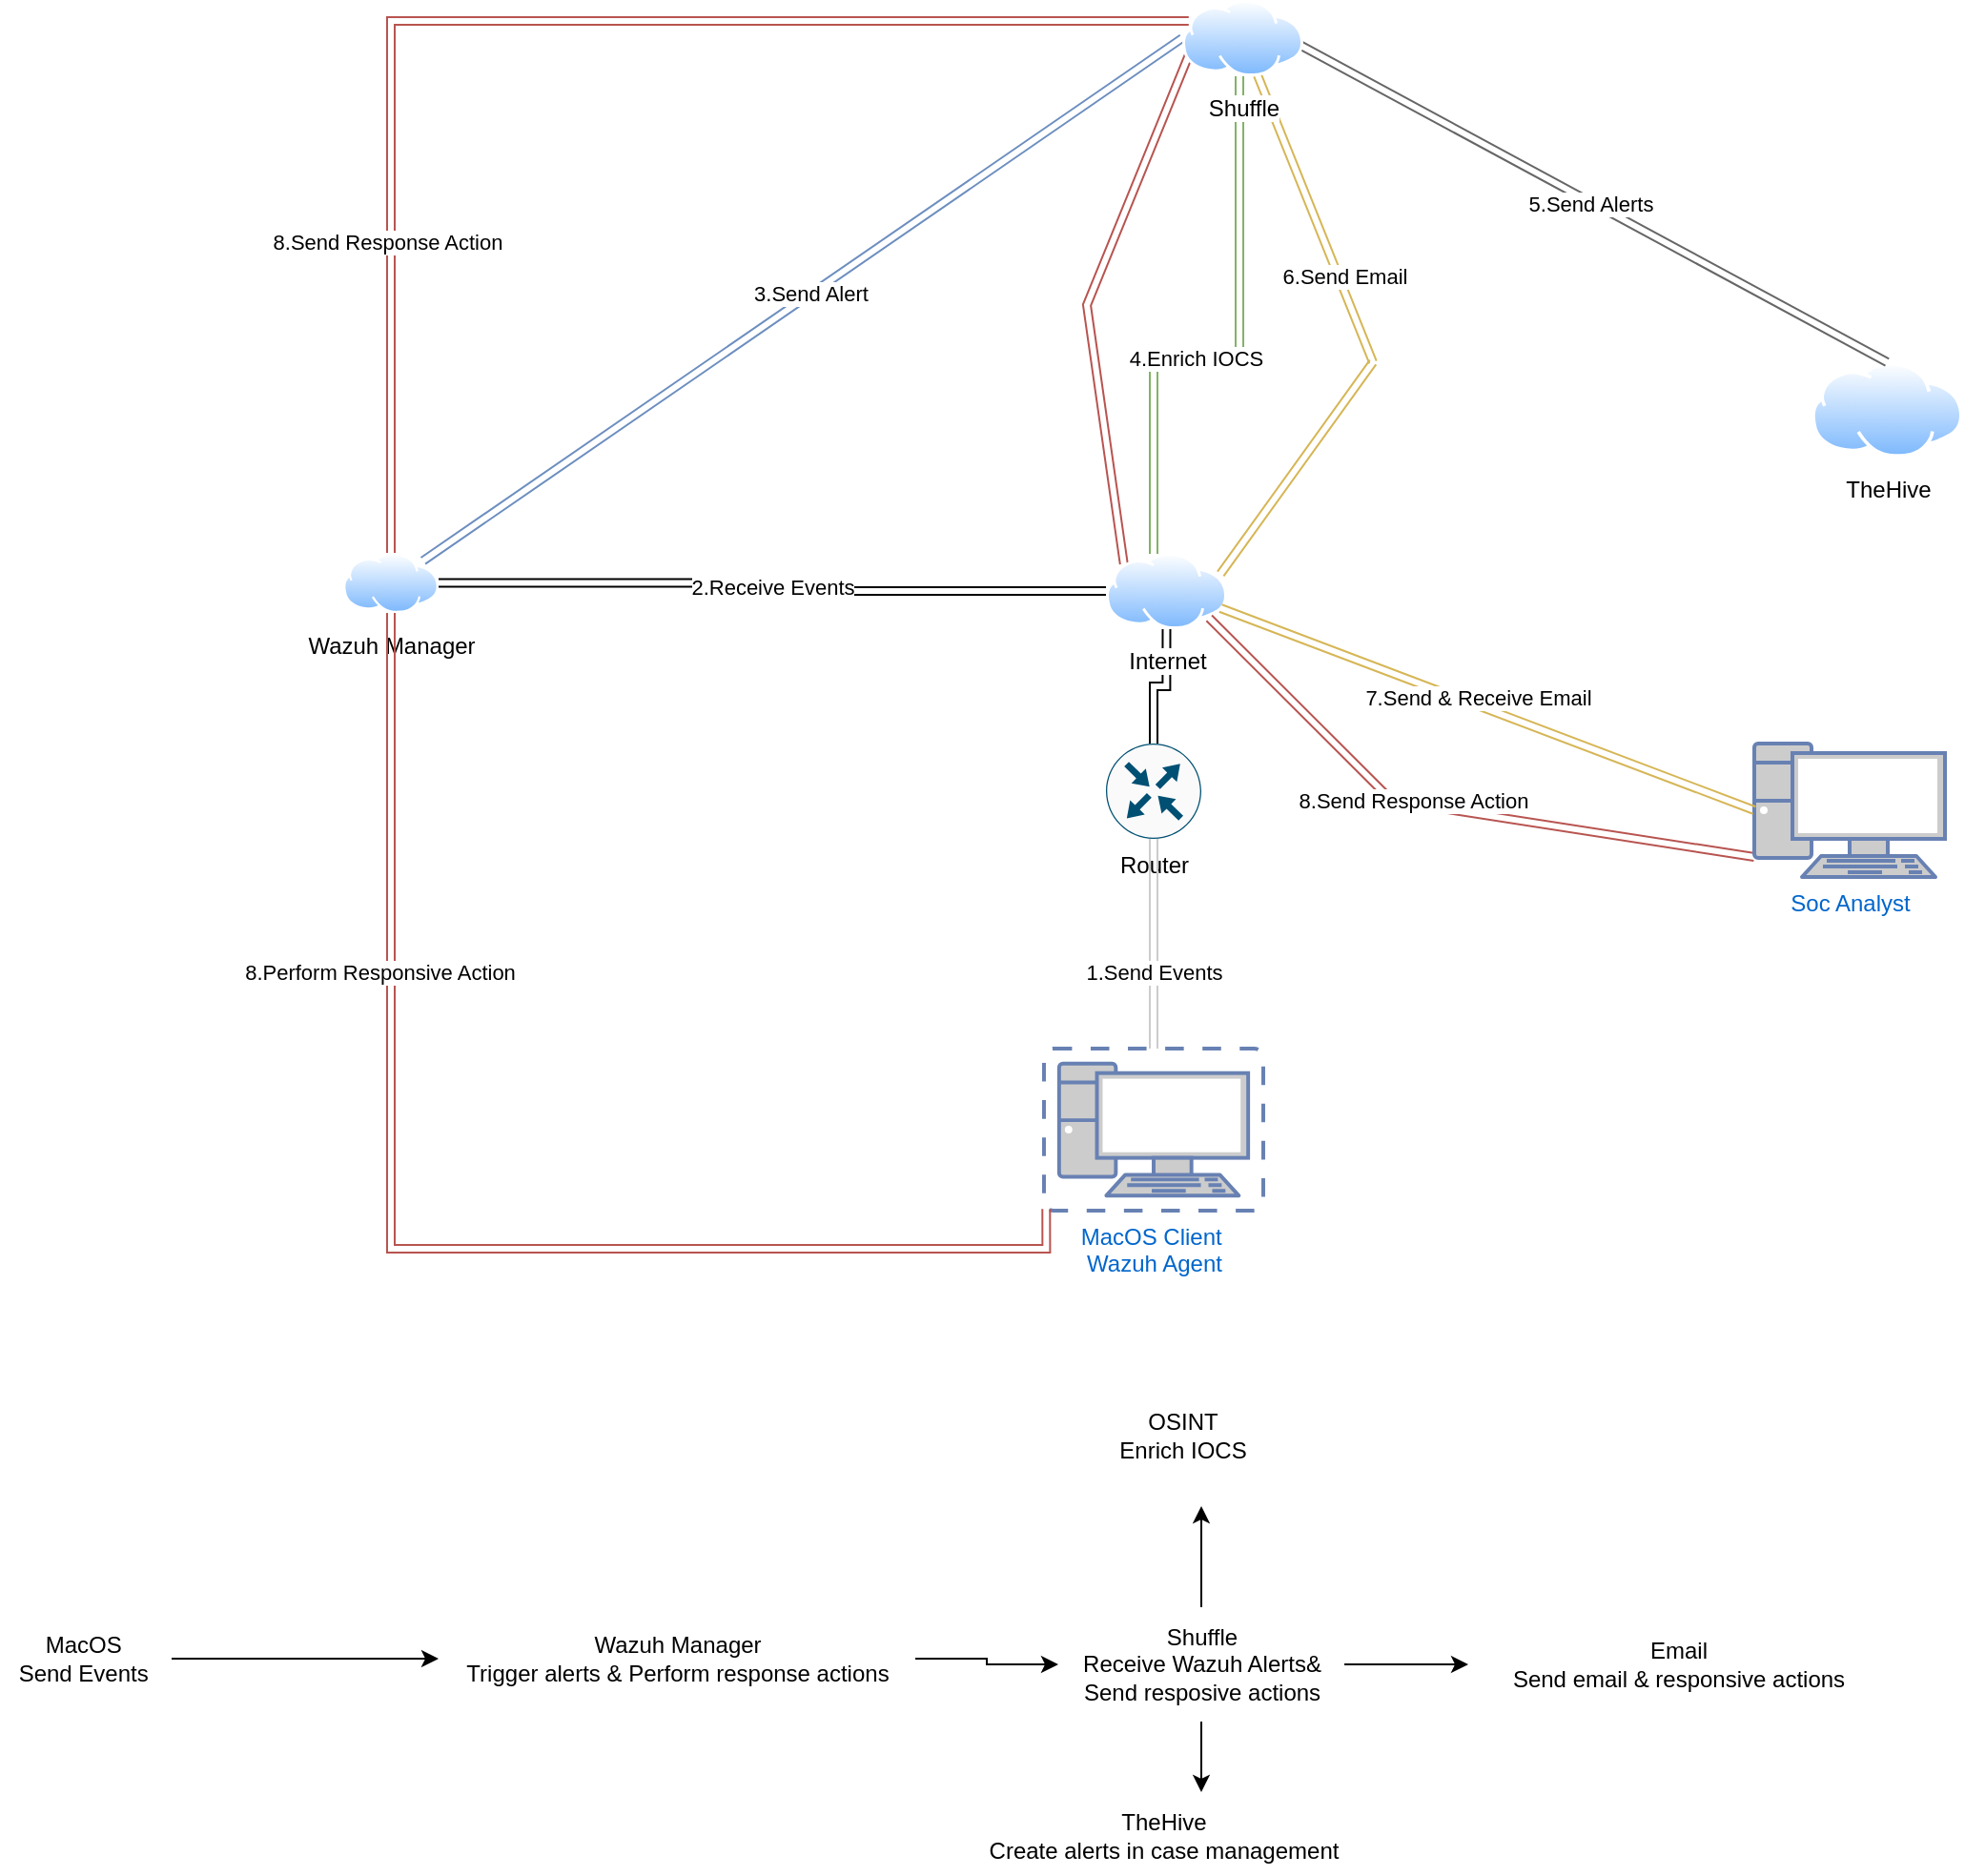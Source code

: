 <mxfile version="26.1.3">
  <diagram name="Page-1" id="lVCN6SBP4n0pXqfFCzkh">
    <mxGraphModel dx="2220" dy="826" grid="1" gridSize="10" guides="1" tooltips="1" connect="1" arrows="1" fold="1" page="1" pageScale="1" pageWidth="827" pageHeight="1169" math="0" shadow="0">
      <root>
        <mxCell id="0" />
        <mxCell id="1" parent="0" />
        <mxCell id="epIfoXGXRkDR1UJ0JWg6-1" value="MacOS Client&amp;nbsp;&lt;div&gt;Wazuh Agent&lt;/div&gt;" style="fontColor=#0066CC;verticalAlign=top;verticalLabelPosition=bottom;labelPosition=center;align=center;html=1;outlineConnect=0;fillColor=#CCCCCC;strokeColor=#6881B3;gradientColor=none;gradientDirection=north;strokeWidth=2;shape=mxgraph.networks.virtual_pc;" vertex="1" parent="1">
          <mxGeometry x="327.5" y="720" width="115" height="85" as="geometry" />
        </mxCell>
        <mxCell id="epIfoXGXRkDR1UJ0JWg6-13" style="edgeStyle=orthogonalEdgeStyle;rounded=0;orthogonalLoop=1;jettySize=auto;html=1;entryX=0.5;entryY=1;entryDx=0;entryDy=0;shape=link;" edge="1" parent="1" source="epIfoXGXRkDR1UJ0JWg6-3" target="epIfoXGXRkDR1UJ0JWg6-5">
          <mxGeometry relative="1" as="geometry" />
        </mxCell>
        <mxCell id="epIfoXGXRkDR1UJ0JWg6-3" value="Router" style="sketch=0;points=[[0.5,0,0],[1,0.5,0],[0.5,1,0],[0,0.5,0],[0.145,0.145,0],[0.856,0.145,0],[0.855,0.856,0],[0.145,0.855,0]];verticalLabelPosition=bottom;html=1;verticalAlign=top;aspect=fixed;align=center;pointerEvents=1;shape=mxgraph.cisco19.rect;prIcon=router;fillColor=#FAFAFA;strokeColor=#005073;" vertex="1" parent="1">
          <mxGeometry x="360" y="560" width="50" height="50" as="geometry" />
        </mxCell>
        <mxCell id="epIfoXGXRkDR1UJ0JWg6-17" style="rounded=0;orthogonalLoop=1;jettySize=auto;html=1;entryX=0;entryY=0.5;entryDx=0;entryDy=0;shape=link;fillColor=#dae8fc;strokeColor=#6c8ebf;" edge="1" parent="1" source="epIfoXGXRkDR1UJ0JWg6-4" target="epIfoXGXRkDR1UJ0JWg6-7">
          <mxGeometry relative="1" as="geometry" />
        </mxCell>
        <mxCell id="epIfoXGXRkDR1UJ0JWg6-18" value="3.Send Alert" style="edgeLabel;html=1;align=center;verticalAlign=middle;resizable=0;points=[];" vertex="1" connectable="0" parent="epIfoXGXRkDR1UJ0JWg6-17">
          <mxGeometry x="0.019" y="1" relative="1" as="geometry">
            <mxPoint as="offset" />
          </mxGeometry>
        </mxCell>
        <mxCell id="epIfoXGXRkDR1UJ0JWg6-4" value="Wazuh Manager" style="image;aspect=fixed;perimeter=ellipsePerimeter;html=1;align=center;shadow=0;dashed=0;spacingTop=3;image=img/lib/active_directory/internet_cloud.svg;" vertex="1" parent="1">
          <mxGeometry x="-40" y="460" width="50" height="31.5" as="geometry" />
        </mxCell>
        <mxCell id="epIfoXGXRkDR1UJ0JWg6-14" style="edgeStyle=orthogonalEdgeStyle;rounded=0;orthogonalLoop=1;jettySize=auto;html=1;shape=link;" edge="1" parent="1" source="epIfoXGXRkDR1UJ0JWg6-5" target="epIfoXGXRkDR1UJ0JWg6-4">
          <mxGeometry relative="1" as="geometry" />
        </mxCell>
        <mxCell id="epIfoXGXRkDR1UJ0JWg6-15" value="2.Receive Events" style="edgeLabel;html=1;align=center;verticalAlign=middle;resizable=0;points=[];" vertex="1" connectable="0" parent="epIfoXGXRkDR1UJ0JWg6-14">
          <mxGeometry relative="1" as="geometry">
            <mxPoint as="offset" />
          </mxGeometry>
        </mxCell>
        <mxCell id="epIfoXGXRkDR1UJ0JWg6-26" style="rounded=0;orthogonalLoop=1;jettySize=auto;html=1;exitX=1;exitY=0.25;exitDx=0;exitDy=0;shape=link;fillColor=#fff2cc;strokeColor=#d6b656;" edge="1" parent="1" source="epIfoXGXRkDR1UJ0JWg6-5">
          <mxGeometry relative="1" as="geometry">
            <mxPoint x="500" y="360" as="targetPoint" />
          </mxGeometry>
        </mxCell>
        <mxCell id="epIfoXGXRkDR1UJ0JWg6-36" style="rounded=0;orthogonalLoop=1;jettySize=auto;html=1;exitX=0;exitY=0;exitDx=0;exitDy=0;entryX=0;entryY=0.75;entryDx=0;entryDy=0;shape=link;fillColor=#f8cecc;strokeColor=#b85450;" edge="1" parent="1" source="epIfoXGXRkDR1UJ0JWg6-5" target="epIfoXGXRkDR1UJ0JWg6-7">
          <mxGeometry relative="1" as="geometry">
            <Array as="points">
              <mxPoint x="350" y="330" />
            </Array>
          </mxGeometry>
        </mxCell>
        <mxCell id="epIfoXGXRkDR1UJ0JWg6-5" value="Internet" style="image;aspect=fixed;perimeter=ellipsePerimeter;html=1;align=center;shadow=0;dashed=0;spacingTop=3;image=img/lib/active_directory/internet_cloud.svg;" vertex="1" parent="1">
          <mxGeometry x="360" y="460" width="63.49" height="40" as="geometry" />
        </mxCell>
        <mxCell id="epIfoXGXRkDR1UJ0JWg6-6" value="TheHive" style="image;aspect=fixed;perimeter=ellipsePerimeter;html=1;align=center;shadow=0;dashed=0;spacingTop=3;image=img/lib/active_directory/internet_cloud.svg;" vertex="1" parent="1">
          <mxGeometry x="730" y="360" width="79.37" height="50" as="geometry" />
        </mxCell>
        <mxCell id="epIfoXGXRkDR1UJ0JWg6-19" style="edgeStyle=orthogonalEdgeStyle;rounded=0;orthogonalLoop=1;jettySize=auto;html=1;shape=link;fillColor=#d5e8d4;strokeColor=#82b366;" edge="1" parent="1" source="epIfoXGXRkDR1UJ0JWg6-7" target="epIfoXGXRkDR1UJ0JWg6-5">
          <mxGeometry relative="1" as="geometry">
            <Array as="points">
              <mxPoint x="430" y="359" />
              <mxPoint x="385" y="359" />
            </Array>
          </mxGeometry>
        </mxCell>
        <mxCell id="epIfoXGXRkDR1UJ0JWg6-20" value="4.Enrich IOCS" style="edgeLabel;html=1;align=center;verticalAlign=middle;resizable=0;points=[];" vertex="1" connectable="0" parent="epIfoXGXRkDR1UJ0JWg6-19">
          <mxGeometry x="0.165" y="-1" relative="1" as="geometry">
            <mxPoint as="offset" />
          </mxGeometry>
        </mxCell>
        <mxCell id="epIfoXGXRkDR1UJ0JWg6-21" style="rounded=0;orthogonalLoop=1;jettySize=auto;html=1;entryX=0.5;entryY=0;entryDx=0;entryDy=0;shape=link;fillColor=#f5f5f5;strokeColor=#666666;" edge="1" parent="1" target="epIfoXGXRkDR1UJ0JWg6-6">
          <mxGeometry relative="1" as="geometry">
            <mxPoint x="455.062" y="190.002" as="sourcePoint" />
            <mxPoint x="755" y="364.93" as="targetPoint" />
          </mxGeometry>
        </mxCell>
        <mxCell id="epIfoXGXRkDR1UJ0JWg6-22" value="5.Send Alerts" style="edgeLabel;html=1;align=center;verticalAlign=middle;resizable=0;points=[];" vertex="1" connectable="0" parent="epIfoXGXRkDR1UJ0JWg6-21">
          <mxGeometry x="0.01" y="-1" relative="1" as="geometry">
            <mxPoint as="offset" />
          </mxGeometry>
        </mxCell>
        <mxCell id="epIfoXGXRkDR1UJ0JWg6-25" style="rounded=0;orthogonalLoop=1;jettySize=auto;html=1;shape=link;fillColor=#fff2cc;strokeColor=#d6b656;" edge="1" parent="1" source="epIfoXGXRkDR1UJ0JWg6-7">
          <mxGeometry relative="1" as="geometry">
            <mxPoint x="500" y="360" as="targetPoint" />
          </mxGeometry>
        </mxCell>
        <mxCell id="epIfoXGXRkDR1UJ0JWg6-27" value="6.Send Email" style="edgeLabel;html=1;align=center;verticalAlign=middle;resizable=0;points=[];" vertex="1" connectable="0" parent="epIfoXGXRkDR1UJ0JWg6-25">
          <mxGeometry x="0.416" y="3" relative="1" as="geometry">
            <mxPoint as="offset" />
          </mxGeometry>
        </mxCell>
        <mxCell id="epIfoXGXRkDR1UJ0JWg6-37" style="edgeStyle=orthogonalEdgeStyle;rounded=0;orthogonalLoop=1;jettySize=auto;html=1;exitX=0;exitY=0.25;exitDx=0;exitDy=0;shape=link;fillColor=#f8cecc;strokeColor=#b85450;" edge="1" parent="1" source="epIfoXGXRkDR1UJ0JWg6-7" target="epIfoXGXRkDR1UJ0JWg6-4">
          <mxGeometry relative="1" as="geometry" />
        </mxCell>
        <mxCell id="epIfoXGXRkDR1UJ0JWg6-38" value="8.Send Response Action" style="edgeLabel;html=1;align=center;verticalAlign=middle;resizable=0;points=[];" vertex="1" connectable="0" parent="epIfoXGXRkDR1UJ0JWg6-37">
          <mxGeometry x="0.533" y="-2" relative="1" as="geometry">
            <mxPoint as="offset" />
          </mxGeometry>
        </mxCell>
        <mxCell id="epIfoXGXRkDR1UJ0JWg6-7" value="Shuffle" style="image;aspect=fixed;perimeter=ellipsePerimeter;html=1;align=center;shadow=0;dashed=0;spacingTop=3;image=img/lib/active_directory/internet_cloud.svg;imageBorder=none;imageBackground=none;" vertex="1" parent="1">
          <mxGeometry x="400" y="170" width="63.49" height="40" as="geometry" />
        </mxCell>
        <mxCell id="epIfoXGXRkDR1UJ0JWg6-34" style="rounded=0;orthogonalLoop=1;jettySize=auto;html=1;exitX=0;exitY=0.85;exitDx=0;exitDy=0;exitPerimeter=0;entryX=1;entryY=1;entryDx=0;entryDy=0;shape=link;fillColor=#f8cecc;strokeColor=#b85450;" edge="1" parent="1" source="epIfoXGXRkDR1UJ0JWg6-10" target="epIfoXGXRkDR1UJ0JWg6-5">
          <mxGeometry relative="1" as="geometry">
            <Array as="points">
              <mxPoint x="510" y="590" />
            </Array>
          </mxGeometry>
        </mxCell>
        <mxCell id="epIfoXGXRkDR1UJ0JWg6-35" value="8.Send Response Action" style="edgeLabel;html=1;align=center;verticalAlign=middle;resizable=0;points=[];" vertex="1" connectable="0" parent="epIfoXGXRkDR1UJ0JWg6-34">
          <mxGeometry x="0.107" y="-2" relative="1" as="geometry">
            <mxPoint as="offset" />
          </mxGeometry>
        </mxCell>
        <mxCell id="epIfoXGXRkDR1UJ0JWg6-10" value="Soc Analyst" style="fontColor=#0066CC;verticalAlign=top;verticalLabelPosition=bottom;labelPosition=center;align=center;html=1;outlineConnect=0;fillColor=#CCCCCC;strokeColor=#6881B3;gradientColor=none;gradientDirection=north;strokeWidth=2;shape=mxgraph.networks.pc;" vertex="1" parent="1">
          <mxGeometry x="700" y="560" width="100" height="70" as="geometry" />
        </mxCell>
        <mxCell id="epIfoXGXRkDR1UJ0JWg6-11" style="edgeStyle=orthogonalEdgeStyle;rounded=0;orthogonalLoop=1;jettySize=auto;html=1;exitX=0.5;exitY=0;exitDx=0;exitDy=0;exitPerimeter=0;entryX=0.5;entryY=1;entryDx=0;entryDy=0;entryPerimeter=0;shape=link;strokeColor=#CCCCCC;" edge="1" parent="1" source="epIfoXGXRkDR1UJ0JWg6-1" target="epIfoXGXRkDR1UJ0JWg6-3">
          <mxGeometry relative="1" as="geometry" />
        </mxCell>
        <mxCell id="epIfoXGXRkDR1UJ0JWg6-12" value="1.Send Events" style="edgeLabel;html=1;align=center;verticalAlign=middle;resizable=0;points=[];" vertex="1" connectable="0" parent="epIfoXGXRkDR1UJ0JWg6-11">
          <mxGeometry x="-0.086" y="1" relative="1" as="geometry">
            <mxPoint x="1" y="10" as="offset" />
          </mxGeometry>
        </mxCell>
        <mxCell id="epIfoXGXRkDR1UJ0JWg6-28" style="rounded=0;orthogonalLoop=1;jettySize=auto;html=1;exitX=1;exitY=0.75;exitDx=0;exitDy=0;entryX=0;entryY=0.5;entryDx=0;entryDy=0;entryPerimeter=0;shape=link;fillColor=#fff2cc;strokeColor=#d6b656;" edge="1" parent="1" source="epIfoXGXRkDR1UJ0JWg6-5" target="epIfoXGXRkDR1UJ0JWg6-10">
          <mxGeometry relative="1" as="geometry" />
        </mxCell>
        <mxCell id="epIfoXGXRkDR1UJ0JWg6-29" value="7.Send &amp;amp; Receive Email" style="edgeLabel;html=1;align=center;verticalAlign=middle;resizable=0;points=[];" vertex="1" connectable="0" parent="epIfoXGXRkDR1UJ0JWg6-28">
          <mxGeometry x="-0.049" y="4" relative="1" as="geometry">
            <mxPoint as="offset" />
          </mxGeometry>
        </mxCell>
        <mxCell id="epIfoXGXRkDR1UJ0JWg6-40" style="edgeStyle=orthogonalEdgeStyle;rounded=0;orthogonalLoop=1;jettySize=auto;html=1;exitX=0.5;exitY=1;exitDx=0;exitDy=0;entryX=0.01;entryY=0.99;entryDx=0;entryDy=0;entryPerimeter=0;shape=link;fillColor=#f8cecc;strokeColor=#b85450;" edge="1" parent="1" source="epIfoXGXRkDR1UJ0JWg6-4" target="epIfoXGXRkDR1UJ0JWg6-1">
          <mxGeometry relative="1" as="geometry" />
        </mxCell>
        <mxCell id="epIfoXGXRkDR1UJ0JWg6-41" value="8.Perform Responsive Action" style="edgeLabel;html=1;align=center;verticalAlign=middle;resizable=0;points=[];" vertex="1" connectable="0" parent="epIfoXGXRkDR1UJ0JWg6-40">
          <mxGeometry x="-0.463" y="-6" relative="1" as="geometry">
            <mxPoint y="1" as="offset" />
          </mxGeometry>
        </mxCell>
        <mxCell id="epIfoXGXRkDR1UJ0JWg6-44" style="edgeStyle=orthogonalEdgeStyle;rounded=0;orthogonalLoop=1;jettySize=auto;html=1;" edge="1" parent="1" source="epIfoXGXRkDR1UJ0JWg6-42" target="epIfoXGXRkDR1UJ0JWg6-43">
          <mxGeometry relative="1" as="geometry" />
        </mxCell>
        <mxCell id="epIfoXGXRkDR1UJ0JWg6-42" value="MacOS&amp;nbsp;&lt;div&gt;Send Events&amp;nbsp;&lt;/div&gt;" style="text;html=1;align=center;verticalAlign=middle;resizable=0;points=[];autosize=1;strokeColor=none;fillColor=none;" vertex="1" parent="1">
          <mxGeometry x="-220" y="1020" width="90" height="40" as="geometry" />
        </mxCell>
        <mxCell id="epIfoXGXRkDR1UJ0JWg6-46" style="edgeStyle=orthogonalEdgeStyle;rounded=0;orthogonalLoop=1;jettySize=auto;html=1;" edge="1" parent="1" source="epIfoXGXRkDR1UJ0JWg6-43" target="epIfoXGXRkDR1UJ0JWg6-45">
          <mxGeometry relative="1" as="geometry" />
        </mxCell>
        <mxCell id="epIfoXGXRkDR1UJ0JWg6-43" value="Wazuh Manager&lt;div&gt;Trigger alerts &amp;amp; Perform response actions&lt;/div&gt;" style="text;html=1;align=center;verticalAlign=middle;resizable=0;points=[];autosize=1;strokeColor=none;fillColor=none;" vertex="1" parent="1">
          <mxGeometry x="10" y="1020" width="250" height="40" as="geometry" />
        </mxCell>
        <mxCell id="epIfoXGXRkDR1UJ0JWg6-47" style="edgeStyle=orthogonalEdgeStyle;rounded=0;orthogonalLoop=1;jettySize=auto;html=1;" edge="1" parent="1" source="epIfoXGXRkDR1UJ0JWg6-45">
          <mxGeometry relative="1" as="geometry">
            <mxPoint x="410" y="960" as="targetPoint" />
          </mxGeometry>
        </mxCell>
        <mxCell id="epIfoXGXRkDR1UJ0JWg6-49" style="edgeStyle=orthogonalEdgeStyle;rounded=0;orthogonalLoop=1;jettySize=auto;html=1;" edge="1" parent="1" source="epIfoXGXRkDR1UJ0JWg6-45">
          <mxGeometry relative="1" as="geometry">
            <mxPoint x="410" y="1110" as="targetPoint" />
          </mxGeometry>
        </mxCell>
        <mxCell id="epIfoXGXRkDR1UJ0JWg6-51" style="edgeStyle=orthogonalEdgeStyle;rounded=0;orthogonalLoop=1;jettySize=auto;html=1;" edge="1" parent="1" source="epIfoXGXRkDR1UJ0JWg6-45">
          <mxGeometry relative="1" as="geometry">
            <mxPoint x="550" y="1043" as="targetPoint" />
          </mxGeometry>
        </mxCell>
        <mxCell id="epIfoXGXRkDR1UJ0JWg6-45" value="Shuffle&lt;div&gt;Receive Wazuh Alerts&amp;amp;&lt;/div&gt;&lt;div&gt;Send resposive actions&lt;/div&gt;" style="text;html=1;align=center;verticalAlign=middle;resizable=0;points=[];autosize=1;strokeColor=none;fillColor=none;" vertex="1" parent="1">
          <mxGeometry x="335" y="1013" width="150" height="60" as="geometry" />
        </mxCell>
        <mxCell id="epIfoXGXRkDR1UJ0JWg6-48" value="OSINT&lt;div&gt;Enrich IOCS&lt;/div&gt;" style="text;html=1;align=center;verticalAlign=middle;resizable=0;points=[];autosize=1;strokeColor=none;fillColor=none;" vertex="1" parent="1">
          <mxGeometry x="355" y="903" width="90" height="40" as="geometry" />
        </mxCell>
        <mxCell id="epIfoXGXRkDR1UJ0JWg6-50" value="TheHive&lt;div&gt;Create alerts in case management&lt;/div&gt;" style="text;html=1;align=center;verticalAlign=middle;resizable=0;points=[];autosize=1;strokeColor=none;fillColor=none;" vertex="1" parent="1">
          <mxGeometry x="285" y="1113" width="210" height="40" as="geometry" />
        </mxCell>
        <mxCell id="epIfoXGXRkDR1UJ0JWg6-52" value="Email&lt;div&gt;Send email &amp;amp; responsive actions&lt;/div&gt;" style="text;html=1;align=center;verticalAlign=middle;resizable=0;points=[];autosize=1;strokeColor=none;fillColor=none;" vertex="1" parent="1">
          <mxGeometry x="560" y="1023" width="200" height="40" as="geometry" />
        </mxCell>
      </root>
    </mxGraphModel>
  </diagram>
</mxfile>
